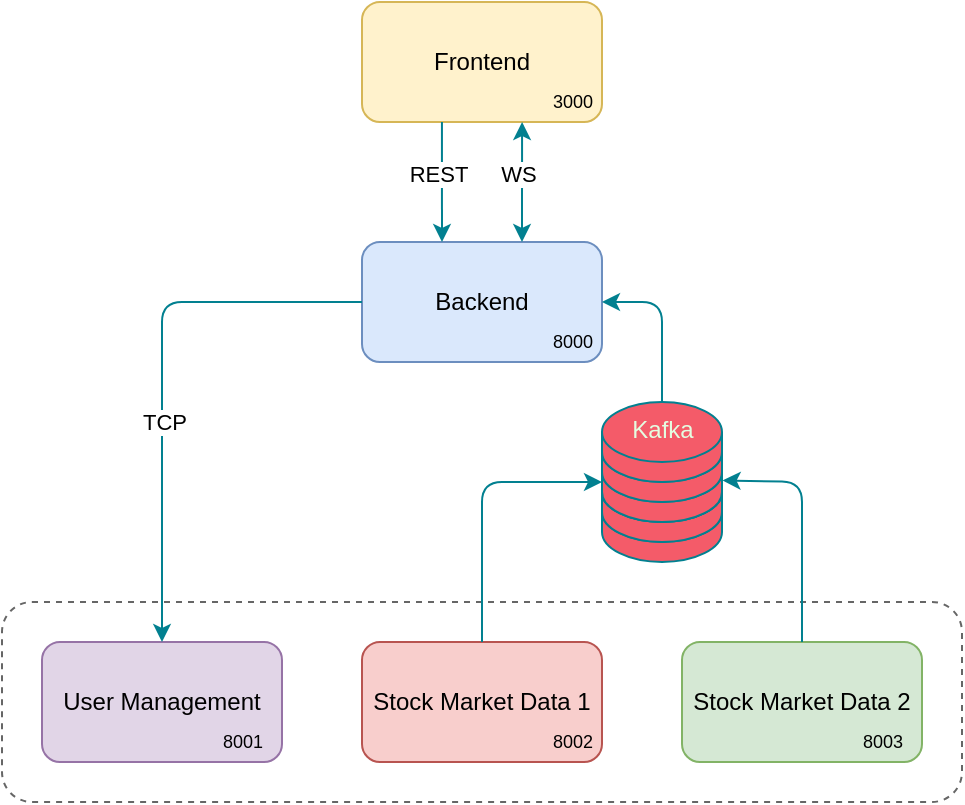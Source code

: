<mxfile version="21.2.1" type="device">
  <diagram id="2nRSsmKYoXZeL628RDGi" name="Page-1">
    <mxGraphModel dx="821" dy="528" grid="1" gridSize="10" guides="1" tooltips="1" connect="1" arrows="1" fold="1" page="1" pageScale="1" pageWidth="1169" pageHeight="827" math="0" shadow="0">
      <root>
        <mxCell id="0" />
        <mxCell id="1" parent="0" />
        <mxCell id="3L7Mh6S2p1XTbHyWXPZ6-6" value="" style="rounded=1;whiteSpace=wrap;html=1;fillColor=none;fontColor=#333333;strokeColor=#666666;textOpacity=60;dashed=1;" parent="1" vertex="1">
          <mxGeometry x="260" y="500" width="480" height="100" as="geometry" />
        </mxCell>
        <mxCell id="3L7Mh6S2p1XTbHyWXPZ6-2" value="Backend" style="rounded=1;whiteSpace=wrap;html=1;fillColor=#dae8fc;strokeColor=#6c8ebf;" parent="1" vertex="1">
          <mxGeometry x="440" y="320" width="120" height="60" as="geometry" />
        </mxCell>
        <mxCell id="3L7Mh6S2p1XTbHyWXPZ6-3" value="User Management" style="rounded=1;whiteSpace=wrap;html=1;fillColor=#e1d5e7;strokeColor=#9673a6;" parent="1" vertex="1">
          <mxGeometry x="280" y="520" width="120" height="60" as="geometry" />
        </mxCell>
        <mxCell id="3L7Mh6S2p1XTbHyWXPZ6-4" value="Stock Market Data 1" style="rounded=1;whiteSpace=wrap;html=1;fillColor=#f8cecc;strokeColor=#b85450;" parent="1" vertex="1">
          <mxGeometry x="440" y="520" width="120" height="60" as="geometry" />
        </mxCell>
        <mxCell id="3L7Mh6S2p1XTbHyWXPZ6-5" value="Stock Market Data 2" style="rounded=1;whiteSpace=wrap;html=1;fillColor=#d5e8d4;strokeColor=#82b366;" parent="1" vertex="1">
          <mxGeometry x="600" y="520" width="120" height="60" as="geometry" />
        </mxCell>
        <mxCell id="3L7Mh6S2p1XTbHyWXPZ6-12" value="" style="shape=cylinder3;whiteSpace=wrap;html=1;boundedLbl=1;backgroundOutline=1;size=15;rounded=0;sketch=0;fontColor=#E4FDE1;strokeColor=#028090;fillColor=#F45B69;" parent="1" vertex="1">
          <mxGeometry x="560" y="440" width="60" height="40" as="geometry" />
        </mxCell>
        <mxCell id="3L7Mh6S2p1XTbHyWXPZ6-13" value="" style="shape=cylinder3;whiteSpace=wrap;html=1;boundedLbl=1;backgroundOutline=1;size=15;rounded=0;sketch=0;fontColor=#E4FDE1;strokeColor=#028090;fillColor=#F45B69;" parent="1" vertex="1">
          <mxGeometry x="560" y="430" width="60" height="40" as="geometry" />
        </mxCell>
        <mxCell id="3L7Mh6S2p1XTbHyWXPZ6-14" value="" style="shape=cylinder3;whiteSpace=wrap;html=1;boundedLbl=1;backgroundOutline=1;size=15;rounded=0;sketch=0;fontColor=#E4FDE1;strokeColor=#028090;fillColor=#F45B69;" parent="1" vertex="1">
          <mxGeometry x="560" y="420" width="60" height="40" as="geometry" />
        </mxCell>
        <mxCell id="3L7Mh6S2p1XTbHyWXPZ6-17" value="" style="endArrow=classic;html=1;rounded=1;sketch=0;fontColor=#E4FDE1;strokeColor=#028090;fillColor=#F45B69;curved=0;exitX=0;exitY=0.5;exitDx=0;exitDy=0;entryX=0.5;entryY=0;entryDx=0;entryDy=0;" parent="1" source="3L7Mh6S2p1XTbHyWXPZ6-2" target="3L7Mh6S2p1XTbHyWXPZ6-3" edge="1">
          <mxGeometry width="50" height="50" relative="1" as="geometry">
            <mxPoint x="610" y="530" as="sourcePoint" />
            <mxPoint x="660" y="480" as="targetPoint" />
            <Array as="points">
              <mxPoint x="340" y="350" />
            </Array>
          </mxGeometry>
        </mxCell>
        <mxCell id="qJsoILyu7q6bJUkfd2pU-5" value="TCP" style="edgeLabel;html=1;align=center;verticalAlign=middle;resizable=0;points=[];" vertex="1" connectable="0" parent="3L7Mh6S2p1XTbHyWXPZ6-17">
          <mxGeometry x="0.187" y="1" relative="1" as="geometry">
            <mxPoint as="offset" />
          </mxGeometry>
        </mxCell>
        <mxCell id="3L7Mh6S2p1XTbHyWXPZ6-20" value="" style="endArrow=none;startArrow=classic;html=1;rounded=1;sketch=0;fontColor=#E4FDE1;strokeColor=#028090;fillColor=#F45B69;curved=0;entryX=0.5;entryY=0;entryDx=0;entryDy=0;entryPerimeter=0;endFill=0;" parent="1" target="3L7Mh6S2p1XTbHyWXPZ6-24" edge="1">
          <mxGeometry width="50" height="50" relative="1" as="geometry">
            <mxPoint x="560" y="350" as="sourcePoint" />
            <mxPoint x="670" y="370" as="targetPoint" />
            <Array as="points">
              <mxPoint x="590" y="350" />
            </Array>
          </mxGeometry>
        </mxCell>
        <mxCell id="3L7Mh6S2p1XTbHyWXPZ6-21" value="" style="endArrow=none;startArrow=classic;html=1;rounded=1;sketch=0;fontColor=#E4FDE1;strokeColor=#028090;fillColor=#F45B69;curved=0;exitX=0;exitY=1;exitDx=0;exitDy=0;exitPerimeter=0;entryX=0.5;entryY=0;entryDx=0;entryDy=0;endFill=0;" parent="1" source="3L7Mh6S2p1XTbHyWXPZ6-24" edge="1" target="3L7Mh6S2p1XTbHyWXPZ6-4">
          <mxGeometry width="50" height="50" relative="1" as="geometry">
            <mxPoint x="530" y="420" as="sourcePoint" />
            <mxPoint x="520" y="520" as="targetPoint" />
            <Array as="points">
              <mxPoint x="500" y="440" />
            </Array>
          </mxGeometry>
        </mxCell>
        <mxCell id="3L7Mh6S2p1XTbHyWXPZ6-22" value="" style="shape=cylinder3;whiteSpace=wrap;html=1;boundedLbl=1;backgroundOutline=1;size=15;rounded=0;sketch=0;fontColor=#E4FDE1;strokeColor=#028090;fillColor=#F45B69;" parent="1" vertex="1">
          <mxGeometry x="560" y="420" width="60" height="40" as="geometry" />
        </mxCell>
        <mxCell id="3L7Mh6S2p1XTbHyWXPZ6-23" value="" style="shape=cylinder3;whiteSpace=wrap;html=1;boundedLbl=1;backgroundOutline=1;size=15;rounded=0;sketch=0;fontColor=#E4FDE1;strokeColor=#028090;fillColor=#F45B69;" parent="1" vertex="1">
          <mxGeometry x="560" y="410" width="60" height="40" as="geometry" />
        </mxCell>
        <mxCell id="3L7Mh6S2p1XTbHyWXPZ6-24" value="" style="shape=cylinder3;whiteSpace=wrap;html=1;boundedLbl=1;backgroundOutline=1;size=15;rounded=0;sketch=0;fontColor=#E4FDE1;strokeColor=#028090;fillColor=#F45B69;" parent="1" vertex="1">
          <mxGeometry x="560" y="400" width="60" height="40" as="geometry" />
        </mxCell>
        <mxCell id="3L7Mh6S2p1XTbHyWXPZ6-16" value="Kafka" style="text;html=1;align=center;verticalAlign=middle;resizable=0;points=[];autosize=1;strokeColor=none;fillColor=none;fontColor=#E4FDE1;" parent="1" vertex="1">
          <mxGeometry x="565" y="404" width="50" height="20" as="geometry" />
        </mxCell>
        <mxCell id="qJsoILyu7q6bJUkfd2pU-1" value="Frontend" style="rounded=1;whiteSpace=wrap;html=1;fillColor=#fff2cc;strokeColor=#d6b656;" vertex="1" parent="1">
          <mxGeometry x="440" y="200" width="120" height="60" as="geometry" />
        </mxCell>
        <mxCell id="qJsoILyu7q6bJUkfd2pU-3" value="" style="endArrow=classic;html=1;rounded=1;sketch=0;fontColor=#E4FDE1;strokeColor=#028090;fillColor=#F45B69;curved=0;entryX=0.5;entryY=0;entryDx=0;entryDy=0;exitX=0.333;exitY=1;exitDx=0;exitDy=0;exitPerimeter=0;" edge="1" parent="1" source="qJsoILyu7q6bJUkfd2pU-1">
          <mxGeometry width="50" height="50" relative="1" as="geometry">
            <mxPoint x="480" y="280" as="sourcePoint" />
            <mxPoint x="480" y="320" as="targetPoint" />
            <Array as="points" />
          </mxGeometry>
        </mxCell>
        <mxCell id="qJsoILyu7q6bJUkfd2pU-8" value="REST" style="edgeLabel;html=1;align=center;verticalAlign=middle;resizable=0;points=[];" vertex="1" connectable="0" parent="qJsoILyu7q6bJUkfd2pU-3">
          <mxGeometry x="-0.154" y="-2" relative="1" as="geometry">
            <mxPoint as="offset" />
          </mxGeometry>
        </mxCell>
        <mxCell id="qJsoILyu7q6bJUkfd2pU-4" value="" style="endArrow=none;startArrow=classic;html=1;rounded=1;sketch=0;fontColor=#E4FDE1;strokeColor=#028090;fillColor=#F45B69;curved=0;entryX=0.5;entryY=0;entryDx=0;entryDy=0;exitX=1.005;exitY=0.73;exitDx=0;exitDy=0;exitPerimeter=0;endFill=0;" edge="1" parent="1" source="3L7Mh6S2p1XTbHyWXPZ6-23" target="3L7Mh6S2p1XTbHyWXPZ6-5">
          <mxGeometry width="50" height="50" relative="1" as="geometry">
            <mxPoint x="570" y="450" as="sourcePoint" />
            <mxPoint x="510" y="530" as="targetPoint" />
            <Array as="points">
              <mxPoint x="660" y="440" />
            </Array>
          </mxGeometry>
        </mxCell>
        <mxCell id="qJsoILyu7q6bJUkfd2pU-9" value="" style="endArrow=classic;html=1;rounded=1;sketch=0;fontColor=#E4FDE1;strokeColor=#028090;fillColor=#F45B69;curved=0;exitX=0.667;exitY=1;exitDx=0;exitDy=0;entryX=0.5;entryY=0;entryDx=0;entryDy=0;startArrow=classic;startFill=1;exitPerimeter=0;" edge="1" parent="1" source="qJsoILyu7q6bJUkfd2pU-1">
          <mxGeometry width="50" height="50" relative="1" as="geometry">
            <mxPoint x="520" y="280" as="sourcePoint" />
            <mxPoint x="520" y="320" as="targetPoint" />
            <Array as="points" />
          </mxGeometry>
        </mxCell>
        <mxCell id="qJsoILyu7q6bJUkfd2pU-10" value="WS" style="edgeLabel;html=1;align=center;verticalAlign=middle;resizable=0;points=[];" vertex="1" connectable="0" parent="qJsoILyu7q6bJUkfd2pU-9">
          <mxGeometry x="-0.154" y="-2" relative="1" as="geometry">
            <mxPoint as="offset" />
          </mxGeometry>
        </mxCell>
        <mxCell id="qJsoILyu7q6bJUkfd2pU-11" value="8000" style="text;html=1;align=center;verticalAlign=middle;resizable=0;points=[];autosize=1;strokeColor=none;fillColor=none;fontSize=9;" vertex="1" parent="1">
          <mxGeometry x="525" y="360" width="40" height="20" as="geometry" />
        </mxCell>
        <mxCell id="qJsoILyu7q6bJUkfd2pU-12" value="3000" style="text;html=1;align=center;verticalAlign=middle;resizable=0;points=[];autosize=1;strokeColor=none;fillColor=none;fontSize=9;" vertex="1" parent="1">
          <mxGeometry x="525" y="240" width="40" height="20" as="geometry" />
        </mxCell>
        <mxCell id="qJsoILyu7q6bJUkfd2pU-13" value="8002" style="text;html=1;align=center;verticalAlign=middle;resizable=0;points=[];autosize=1;strokeColor=none;fillColor=none;fontSize=9;" vertex="1" parent="1">
          <mxGeometry x="525" y="560" width="40" height="20" as="geometry" />
        </mxCell>
        <mxCell id="qJsoILyu7q6bJUkfd2pU-14" value="8001" style="text;html=1;align=center;verticalAlign=middle;resizable=0;points=[];autosize=1;strokeColor=none;fillColor=none;fontSize=9;" vertex="1" parent="1">
          <mxGeometry x="360" y="560" width="40" height="20" as="geometry" />
        </mxCell>
        <mxCell id="qJsoILyu7q6bJUkfd2pU-15" value="8003" style="text;html=1;align=center;verticalAlign=middle;resizable=0;points=[];autosize=1;strokeColor=none;fillColor=none;fontSize=9;" vertex="1" parent="1">
          <mxGeometry x="680" y="560" width="40" height="20" as="geometry" />
        </mxCell>
      </root>
    </mxGraphModel>
  </diagram>
</mxfile>
